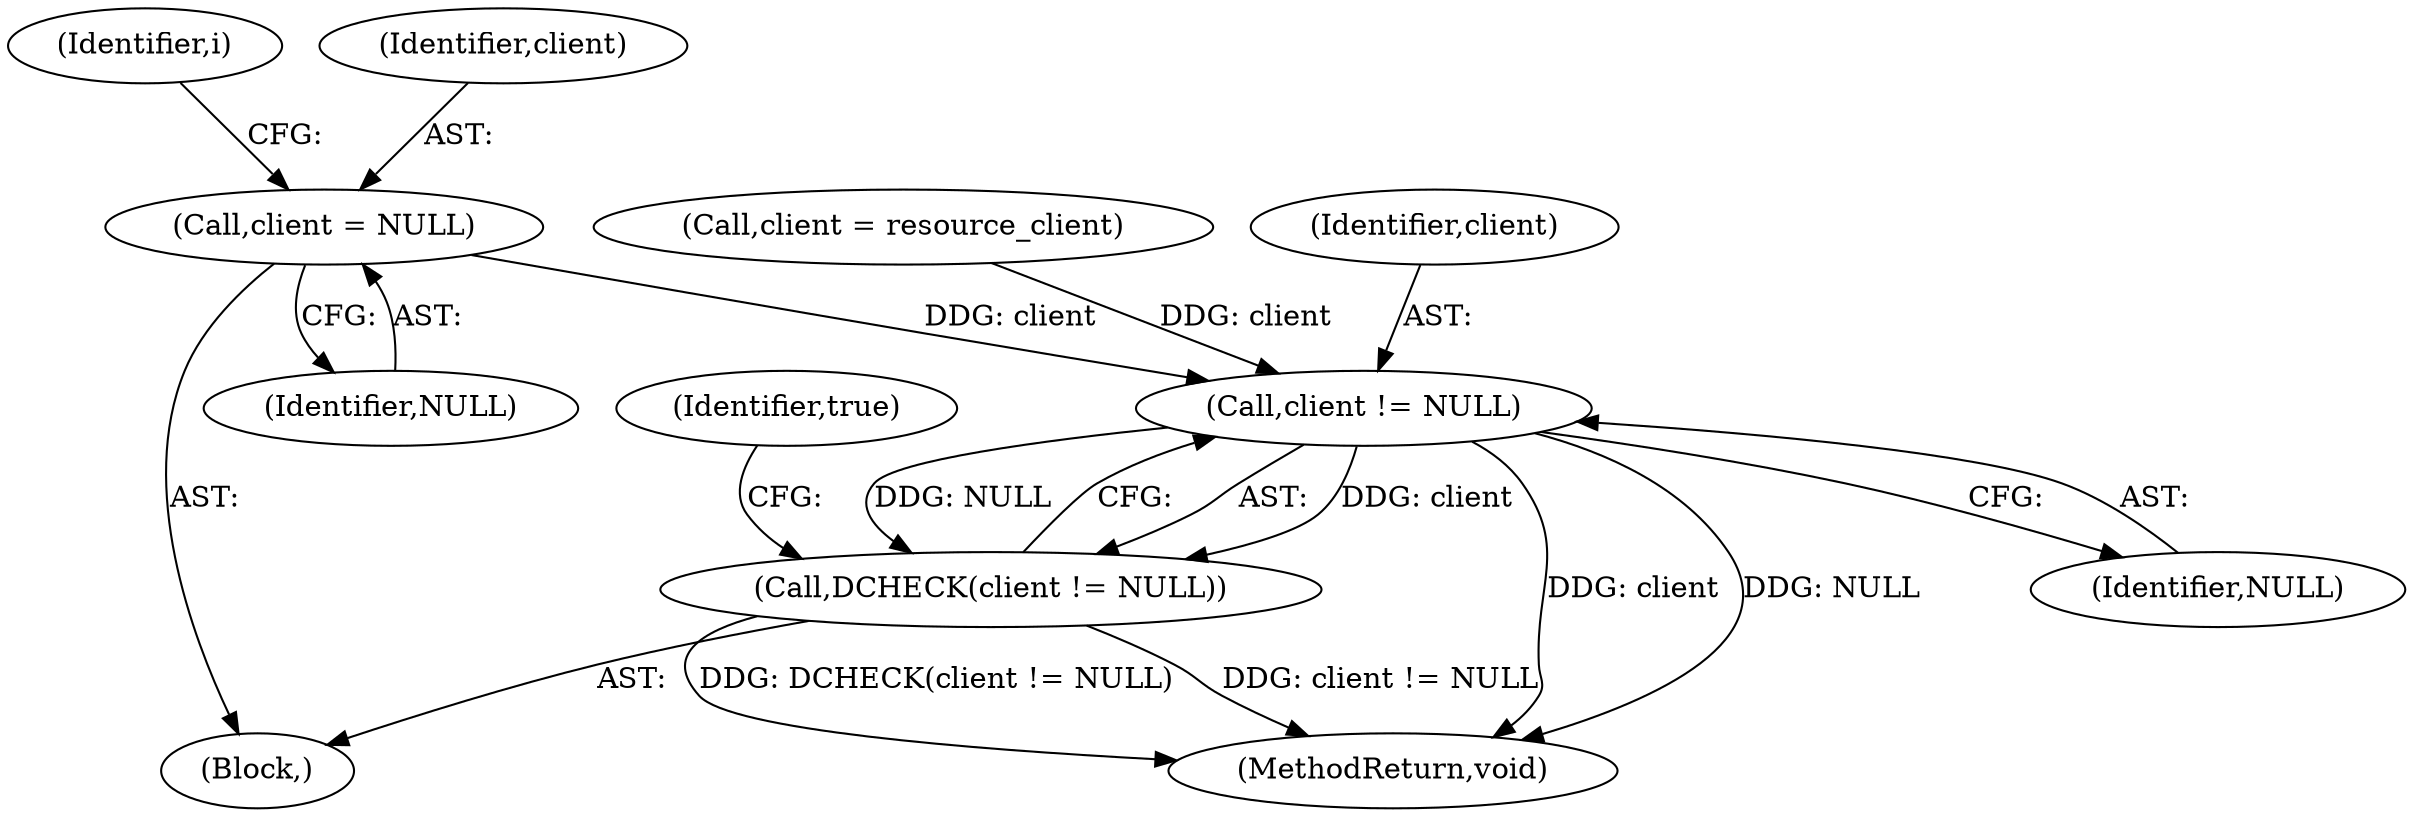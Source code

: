 digraph "0_Chrome_ea3d1d84be3d6f97bf50e76511c9e26af6895533_45@pointer" {
"1000160" [label="(Call,client = NULL)"];
"1000202" [label="(Call,client != NULL)"];
"1000201" [label="(Call,DCHECK(client != NULL))"];
"1000197" [label="(Call,client = resource_client)"];
"1000147" [label="(Block,)"];
"1000201" [label="(Call,DCHECK(client != NULL))"];
"1000203" [label="(Identifier,client)"];
"1000206" [label="(Identifier,true)"];
"1000166" [label="(Identifier,i)"];
"1000272" [label="(MethodReturn,void)"];
"1000202" [label="(Call,client != NULL)"];
"1000160" [label="(Call,client = NULL)"];
"1000162" [label="(Identifier,NULL)"];
"1000161" [label="(Identifier,client)"];
"1000204" [label="(Identifier,NULL)"];
"1000160" -> "1000147"  [label="AST: "];
"1000160" -> "1000162"  [label="CFG: "];
"1000161" -> "1000160"  [label="AST: "];
"1000162" -> "1000160"  [label="AST: "];
"1000166" -> "1000160"  [label="CFG: "];
"1000160" -> "1000202"  [label="DDG: client"];
"1000202" -> "1000201"  [label="AST: "];
"1000202" -> "1000204"  [label="CFG: "];
"1000203" -> "1000202"  [label="AST: "];
"1000204" -> "1000202"  [label="AST: "];
"1000201" -> "1000202"  [label="CFG: "];
"1000202" -> "1000272"  [label="DDG: client"];
"1000202" -> "1000272"  [label="DDG: NULL"];
"1000202" -> "1000201"  [label="DDG: client"];
"1000202" -> "1000201"  [label="DDG: NULL"];
"1000197" -> "1000202"  [label="DDG: client"];
"1000201" -> "1000147"  [label="AST: "];
"1000206" -> "1000201"  [label="CFG: "];
"1000201" -> "1000272"  [label="DDG: DCHECK(client != NULL)"];
"1000201" -> "1000272"  [label="DDG: client != NULL"];
}
